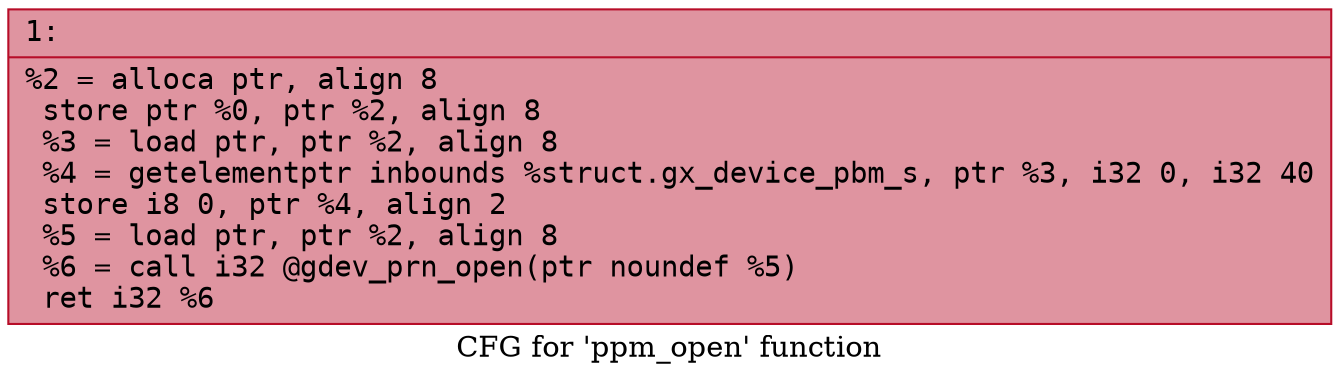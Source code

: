 digraph "CFG for 'ppm_open' function" {
	label="CFG for 'ppm_open' function";

	Node0x6000034cead0 [shape=record,color="#b70d28ff", style=filled, fillcolor="#b70d2870" fontname="Courier",label="{1:\l|  %2 = alloca ptr, align 8\l  store ptr %0, ptr %2, align 8\l  %3 = load ptr, ptr %2, align 8\l  %4 = getelementptr inbounds %struct.gx_device_pbm_s, ptr %3, i32 0, i32 40\l  store i8 0, ptr %4, align 2\l  %5 = load ptr, ptr %2, align 8\l  %6 = call i32 @gdev_prn_open(ptr noundef %5)\l  ret i32 %6\l}"];
}
